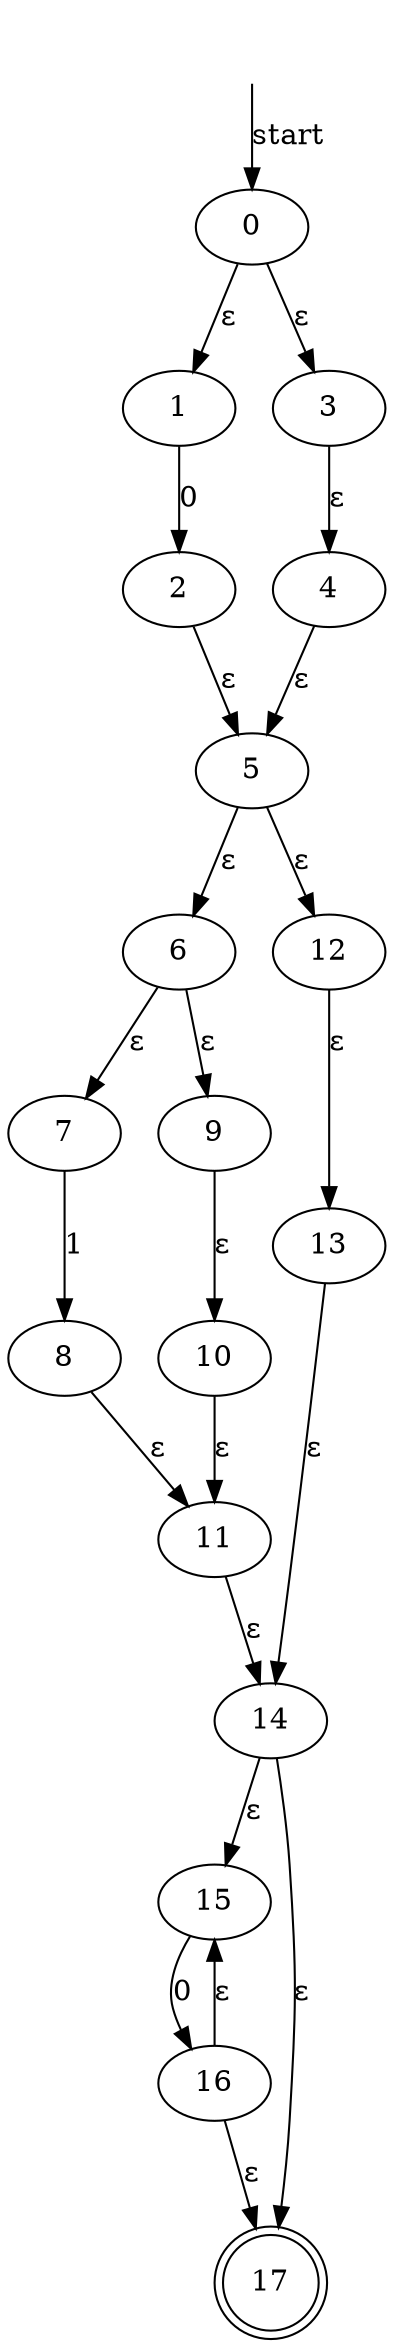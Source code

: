 digraph {
	"" [shape=none style=invisible]
	"" -> 0 [label=start]
	1 [label=1]
	2 [label=2]
	3 [label=3]
	4 [label=4]
	5 [label=5]
	6 [label=6]
	7 [label=7]
	8 [label=8]
	9 [label=9]
	10 [label=10]
	11 [label=11]
	12 [label=12]
	13 [label=13]
	14 [label=14]
	15 [label=15]
	16 [label=16]
	17 [label=17 shape=doublecircle]
	0 -> 1 [label="ε"]
	0 -> 3 [label="ε"]
	1 -> 2 [label=0]
	3 -> 4 [label="ε"]
	2 -> 5 [label="ε"]
	4 -> 5 [label="ε"]
	5 -> 6 [label="ε"]
	5 -> 12 [label="ε"]
	6 -> 7 [label="ε"]
	6 -> 9 [label="ε"]
	7 -> 8 [label=1]
	9 -> 10 [label="ε"]
	8 -> 11 [label="ε"]
	10 -> 11 [label="ε"]
	12 -> 13 [label="ε"]
	11 -> 14 [label="ε"]
	13 -> 14 [label="ε"]
	14 -> 15 [label="ε"]
	14 -> 17 [label="ε"]
	15 -> 16 [label=0]
	16 -> 15 [label="ε"]
	16 -> 17 [label="ε"]
}
